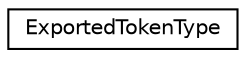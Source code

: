 digraph "Graphical Class Hierarchy"
{
 // LATEX_PDF_SIZE
  edge [fontname="Helvetica",fontsize="10",labelfontname="Helvetica",labelfontsize="10"];
  node [fontname="Helvetica",fontsize="10",shape=record];
  rankdir="LR";
  Node0 [label="ExportedTokenType",height=0.2,width=0.4,color="black", fillcolor="white", style="filled",URL="$classExportedTokenType.html",tooltip=" "];
}
